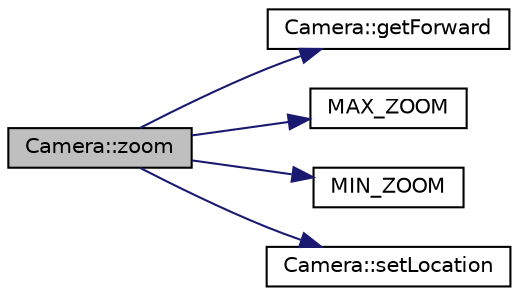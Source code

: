 digraph "Camera::zoom"
{
 // LATEX_PDF_SIZE
  edge [fontname="Helvetica",fontsize="10",labelfontname="Helvetica",labelfontsize="10"];
  node [fontname="Helvetica",fontsize="10",shape=record];
  rankdir="LR";
  Node1 [label="Camera::zoom",height=0.2,width=0.4,color="black", fillcolor="grey75", style="filled", fontcolor="black",tooltip="Zooms the camera by the given amount."];
  Node1 -> Node2 [color="midnightblue",fontsize="10",style="solid",fontname="Helvetica"];
  Node2 [label="Camera::getForward",height=0.2,width=0.4,color="black", fillcolor="white", style="filled",URL="$classCamera.html#ae44d552243a7b430e94ed9e70adcf07b",tooltip="Returns the forward direction of the camera."];
  Node1 -> Node3 [color="midnightblue",fontsize="10",style="solid",fontname="Helvetica"];
  Node3 [label="MAX_ZOOM",height=0.2,width=0.4,color="black", fillcolor="white", style="filled",URL="$Camera_8hpp.html#a9aa49a596ee3c1727433dbdb9e88ee11",tooltip=" "];
  Node1 -> Node4 [color="midnightblue",fontsize="10",style="solid",fontname="Helvetica"];
  Node4 [label="MIN_ZOOM",height=0.2,width=0.4,color="black", fillcolor="white", style="filled",URL="$Camera_8hpp.html#a36e54119227d0fd2ae43b7b7c8e04e53",tooltip=" "];
  Node1 -> Node5 [color="midnightblue",fontsize="10",style="solid",fontname="Helvetica"];
  Node5 [label="Camera::setLocation",height=0.2,width=0.4,color="black", fillcolor="white", style="filled",URL="$classCamera.html#a4e5c1cba3172130eaff779eca5ff5af9",tooltip="Sets the camera location to the given location."];
}
